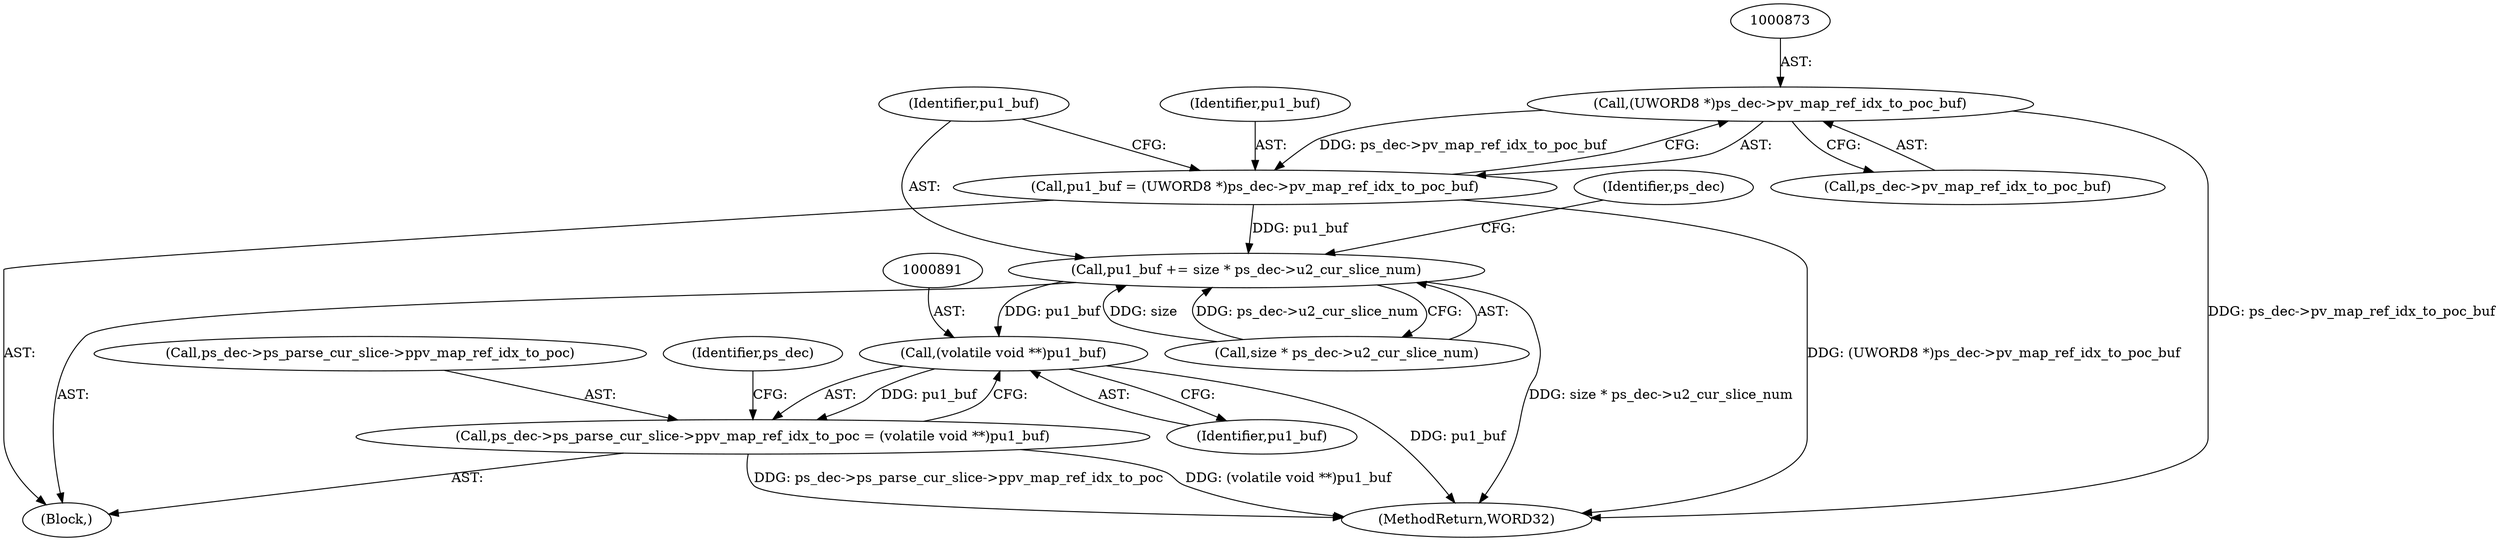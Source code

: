 digraph "0_Android_9a00f562a612d56e7b2b989d168647db900ba6cf@pointer" {
"1000872" [label="(Call,(UWORD8 *)ps_dec->pv_map_ref_idx_to_poc_buf)"];
"1000870" [label="(Call,pu1_buf = (UWORD8 *)ps_dec->pv_map_ref_idx_to_poc_buf)"];
"1000877" [label="(Call,pu1_buf += size * ps_dec->u2_cur_slice_num)"];
"1000890" [label="(Call,(volatile void **)pu1_buf)"];
"1000884" [label="(Call,ps_dec->ps_parse_cur_slice->ppv_map_ref_idx_to_poc = (volatile void **)pu1_buf)"];
"1000896" [label="(Identifier,ps_dec)"];
"1000870" [label="(Call,pu1_buf = (UWORD8 *)ps_dec->pv_map_ref_idx_to_poc_buf)"];
"1000887" [label="(Identifier,ps_dec)"];
"1000879" [label="(Call,size * ps_dec->u2_cur_slice_num)"];
"1000874" [label="(Call,ps_dec->pv_map_ref_idx_to_poc_buf)"];
"1000885" [label="(Call,ps_dec->ps_parse_cur_slice->ppv_map_ref_idx_to_poc)"];
"1000890" [label="(Call,(volatile void **)pu1_buf)"];
"1000871" [label="(Identifier,pu1_buf)"];
"1000872" [label="(Call,(UWORD8 *)ps_dec->pv_map_ref_idx_to_poc_buf)"];
"1000877" [label="(Call,pu1_buf += size * ps_dec->u2_cur_slice_num)"];
"1000892" [label="(Identifier,pu1_buf)"];
"1000878" [label="(Identifier,pu1_buf)"];
"1000838" [label="(Block,)"];
"1001450" [label="(MethodReturn,WORD32)"];
"1000884" [label="(Call,ps_dec->ps_parse_cur_slice->ppv_map_ref_idx_to_poc = (volatile void **)pu1_buf)"];
"1000872" -> "1000870"  [label="AST: "];
"1000872" -> "1000874"  [label="CFG: "];
"1000873" -> "1000872"  [label="AST: "];
"1000874" -> "1000872"  [label="AST: "];
"1000870" -> "1000872"  [label="CFG: "];
"1000872" -> "1001450"  [label="DDG: ps_dec->pv_map_ref_idx_to_poc_buf"];
"1000872" -> "1000870"  [label="DDG: ps_dec->pv_map_ref_idx_to_poc_buf"];
"1000870" -> "1000838"  [label="AST: "];
"1000871" -> "1000870"  [label="AST: "];
"1000878" -> "1000870"  [label="CFG: "];
"1000870" -> "1001450"  [label="DDG: (UWORD8 *)ps_dec->pv_map_ref_idx_to_poc_buf"];
"1000870" -> "1000877"  [label="DDG: pu1_buf"];
"1000877" -> "1000838"  [label="AST: "];
"1000877" -> "1000879"  [label="CFG: "];
"1000878" -> "1000877"  [label="AST: "];
"1000879" -> "1000877"  [label="AST: "];
"1000887" -> "1000877"  [label="CFG: "];
"1000877" -> "1001450"  [label="DDG: size * ps_dec->u2_cur_slice_num"];
"1000879" -> "1000877"  [label="DDG: size"];
"1000879" -> "1000877"  [label="DDG: ps_dec->u2_cur_slice_num"];
"1000877" -> "1000890"  [label="DDG: pu1_buf"];
"1000890" -> "1000884"  [label="AST: "];
"1000890" -> "1000892"  [label="CFG: "];
"1000891" -> "1000890"  [label="AST: "];
"1000892" -> "1000890"  [label="AST: "];
"1000884" -> "1000890"  [label="CFG: "];
"1000890" -> "1001450"  [label="DDG: pu1_buf"];
"1000890" -> "1000884"  [label="DDG: pu1_buf"];
"1000884" -> "1000838"  [label="AST: "];
"1000885" -> "1000884"  [label="AST: "];
"1000896" -> "1000884"  [label="CFG: "];
"1000884" -> "1001450"  [label="DDG: ps_dec->ps_parse_cur_slice->ppv_map_ref_idx_to_poc"];
"1000884" -> "1001450"  [label="DDG: (volatile void **)pu1_buf"];
}
